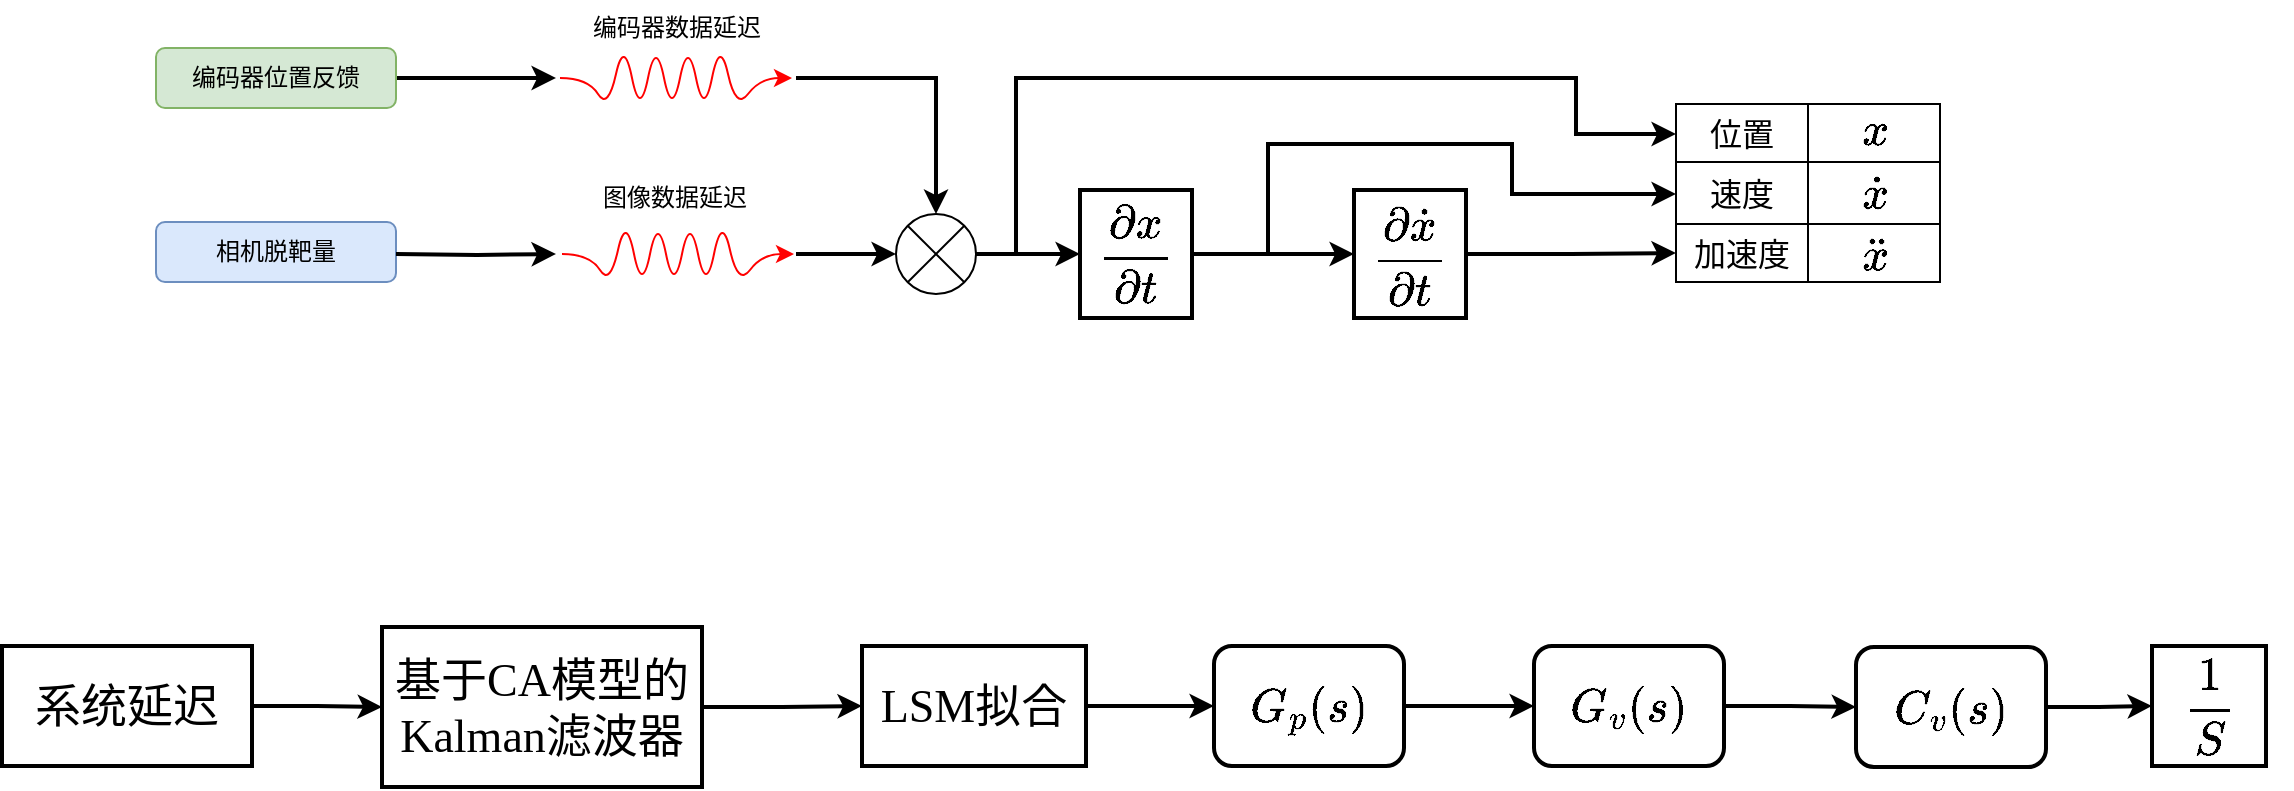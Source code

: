 <mxfile version="20.2.7" type="github">
  <diagram id="kPWaynz6aoJH5VI-K3gA" name="第 1 页">
    <mxGraphModel dx="91" dy="58" grid="1" gridSize="1" guides="1" tooltips="1" connect="1" arrows="1" fold="1" page="1" pageScale="1" pageWidth="1169" pageHeight="827" math="1" shadow="0">
      <root>
        <mxCell id="0" />
        <mxCell id="1" parent="0" />
        <mxCell id="ETjB2wZACqDURuIevtS6-5" value="" style="edgeStyle=orthogonalEdgeStyle;rounded=0;orthogonalLoop=1;jettySize=auto;html=1;strokeWidth=2;" edge="1" parent="1" source="ETjB2wZACqDURuIevtS6-1" target="ETjB2wZACqDURuIevtS6-4">
          <mxGeometry relative="1" as="geometry" />
        </mxCell>
        <mxCell id="ETjB2wZACqDURuIevtS6-1" value="编码器位置反馈" style="rounded=1;whiteSpace=wrap;html=1;fillColor=#d5e8d4;strokeColor=#82b366;" vertex="1" parent="1">
          <mxGeometry x="90" y="161" width="120" height="30" as="geometry" />
        </mxCell>
        <mxCell id="ETjB2wZACqDURuIevtS6-3" value="相机脱靶量" style="rounded=1;whiteSpace=wrap;html=1;fillColor=#dae8fc;strokeColor=#6c8ebf;" vertex="1" parent="1">
          <mxGeometry x="90" y="248" width="120" height="30" as="geometry" />
        </mxCell>
        <mxCell id="ETjB2wZACqDURuIevtS6-13" style="edgeStyle=orthogonalEdgeStyle;rounded=0;orthogonalLoop=1;jettySize=auto;html=1;exitX=1;exitY=0.5;exitDx=0;exitDy=0;entryX=0.5;entryY=0;entryDx=0;entryDy=0;entryPerimeter=0;strokeWidth=2;" edge="1" parent="1" source="ETjB2wZACqDURuIevtS6-4" target="ETjB2wZACqDURuIevtS6-14">
          <mxGeometry relative="1" as="geometry">
            <mxPoint x="487" y="250" as="targetPoint" />
          </mxGeometry>
        </mxCell>
        <mxCell id="ETjB2wZACqDURuIevtS6-4" value="" style="rounded=1;whiteSpace=wrap;html=1;strokeColor=none;" vertex="1" parent="1">
          <mxGeometry x="290" y="146" width="120" height="60" as="geometry" />
        </mxCell>
        <mxCell id="ETjB2wZACqDURuIevtS6-8" value="" style="curved=1;endArrow=classic;html=1;rounded=0;strokeColor=#FF0000;" edge="1" parent="1">
          <mxGeometry width="50" height="50" relative="1" as="geometry">
            <mxPoint x="292" y="176" as="sourcePoint" />
            <mxPoint x="408" y="176" as="targetPoint" />
            <Array as="points">
              <mxPoint x="306" y="176" />
              <mxPoint x="316" y="192" />
              <mxPoint x="324" y="156" />
              <mxPoint x="332" y="196" />
              <mxPoint x="340" y="156" />
              <mxPoint x="348" y="196" />
              <mxPoint x="356" y="156" />
              <mxPoint x="364" y="196" />
              <mxPoint x="372" y="156" />
              <mxPoint x="380" y="192" />
              <mxPoint x="392" y="176" />
            </Array>
          </mxGeometry>
        </mxCell>
        <mxCell id="ETjB2wZACqDURuIevtS6-10" value="" style="edgeStyle=orthogonalEdgeStyle;rounded=0;orthogonalLoop=1;jettySize=auto;html=1;strokeWidth=2;" edge="1" parent="1" target="ETjB2wZACqDURuIevtS6-11">
          <mxGeometry relative="1" as="geometry">
            <mxPoint x="210" y="264" as="sourcePoint" />
          </mxGeometry>
        </mxCell>
        <mxCell id="ETjB2wZACqDURuIevtS6-17" style="edgeStyle=orthogonalEdgeStyle;rounded=0;orthogonalLoop=1;jettySize=auto;html=1;exitX=1;exitY=0.5;exitDx=0;exitDy=0;entryX=0;entryY=0.5;entryDx=0;entryDy=0;entryPerimeter=0;strokeWidth=2;" edge="1" parent="1" source="ETjB2wZACqDURuIevtS6-11" target="ETjB2wZACqDURuIevtS6-14">
          <mxGeometry relative="1" as="geometry" />
        </mxCell>
        <mxCell id="ETjB2wZACqDURuIevtS6-11" value="" style="rounded=1;whiteSpace=wrap;html=1;strokeColor=none;" vertex="1" parent="1">
          <mxGeometry x="290" y="234" width="120" height="60" as="geometry" />
        </mxCell>
        <mxCell id="ETjB2wZACqDURuIevtS6-9" value="" style="curved=1;endArrow=classic;html=1;rounded=0;strokeColor=#FF0000;" edge="1" parent="1">
          <mxGeometry width="50" height="50" relative="1" as="geometry">
            <mxPoint x="293.0" y="264" as="sourcePoint" />
            <mxPoint x="409" y="264" as="targetPoint" />
            <Array as="points">
              <mxPoint x="307" y="264" />
              <mxPoint x="317" y="280" />
              <mxPoint x="325" y="244" />
              <mxPoint x="333" y="284" />
              <mxPoint x="341" y="244" />
              <mxPoint x="349" y="284" />
              <mxPoint x="357" y="244" />
              <mxPoint x="365" y="284" />
              <mxPoint x="373" y="244" />
              <mxPoint x="381" y="280" />
              <mxPoint x="393" y="264" />
            </Array>
          </mxGeometry>
        </mxCell>
        <mxCell id="ETjB2wZACqDURuIevtS6-23" value="" style="edgeStyle=orthogonalEdgeStyle;rounded=0;orthogonalLoop=1;jettySize=auto;html=1;fontFamily=微软雅黑;strokeWidth=2;" edge="1" parent="1" source="ETjB2wZACqDURuIevtS6-14" target="ETjB2wZACqDURuIevtS6-22">
          <mxGeometry relative="1" as="geometry" />
        </mxCell>
        <mxCell id="ETjB2wZACqDURuIevtS6-60" style="edgeStyle=orthogonalEdgeStyle;rounded=0;orthogonalLoop=1;jettySize=auto;html=1;exitX=1;exitY=0.5;exitDx=0;exitDy=0;exitPerimeter=0;entryX=0;entryY=0.5;entryDx=0;entryDy=0;fontFamily=微软雅黑;fontSize=23;strokeWidth=2;" edge="1" parent="1" source="ETjB2wZACqDURuIevtS6-14" target="ETjB2wZACqDURuIevtS6-25">
          <mxGeometry relative="1" as="geometry">
            <Array as="points">
              <mxPoint x="520" y="264" />
              <mxPoint x="520" y="176" />
              <mxPoint x="800" y="176" />
              <mxPoint x="800" y="204" />
              <mxPoint x="850" y="204" />
            </Array>
          </mxGeometry>
        </mxCell>
        <mxCell id="ETjB2wZACqDURuIevtS6-19" value="编码器数据延迟" style="text;html=1;resizable=0;autosize=1;align=center;verticalAlign=middle;points=[];fillColor=none;strokeColor=none;rounded=0;fontFamily=微软雅黑;" vertex="1" parent="1">
          <mxGeometry x="298.5" y="137" width="103" height="27" as="geometry" />
        </mxCell>
        <mxCell id="ETjB2wZACqDURuIevtS6-21" value="图像数据延迟" style="text;html=1;resizable=0;autosize=1;align=center;verticalAlign=middle;points=[];fillColor=none;strokeColor=none;rounded=0;fontFamily=微软雅黑;" vertex="1" parent="1">
          <mxGeometry x="303" y="222" width="91" height="27" as="geometry" />
        </mxCell>
        <mxCell id="ETjB2wZACqDURuIevtS6-43" value="" style="edgeStyle=orthogonalEdgeStyle;rounded=0;orthogonalLoop=1;jettySize=auto;html=1;fontFamily=微软雅黑;fontSize=23;strokeWidth=2;" edge="1" parent="1" source="ETjB2wZACqDURuIevtS6-22" target="ETjB2wZACqDURuIevtS6-42">
          <mxGeometry relative="1" as="geometry" />
        </mxCell>
        <mxCell id="ETjB2wZACqDURuIevtS6-61" style="edgeStyle=orthogonalEdgeStyle;rounded=0;orthogonalLoop=1;jettySize=auto;html=1;exitX=1;exitY=0.5;exitDx=0;exitDy=0;entryX=0;entryY=0.5;entryDx=0;entryDy=0;fontFamily=微软雅黑;fontSize=23;strokeWidth=2;" edge="1" parent="1" source="ETjB2wZACqDURuIevtS6-22" target="ETjB2wZACqDURuIevtS6-29">
          <mxGeometry relative="1" as="geometry">
            <Array as="points">
              <mxPoint x="646" y="264" />
              <mxPoint x="646" y="209" />
              <mxPoint x="768" y="209" />
              <mxPoint x="768" y="234" />
              <mxPoint x="850" y="234" />
            </Array>
          </mxGeometry>
        </mxCell>
        <mxCell id="ETjB2wZACqDURuIevtS6-22" value="\[\frac{{\partial x}}{{\partial t}}\]" style="whiteSpace=wrap;html=1;verticalAlign=middle;fontSize=23;fontFamily=Times New Roman;fontStyle=1;strokeWidth=2;" vertex="1" parent="1">
          <mxGeometry x="552" y="232" width="56" height="64" as="geometry" />
        </mxCell>
        <mxCell id="ETjB2wZACqDURuIevtS6-58" style="edgeStyle=orthogonalEdgeStyle;rounded=0;orthogonalLoop=1;jettySize=auto;html=1;exitX=1;exitY=0.5;exitDx=0;exitDy=0;fontFamily=微软雅黑;fontSize=23;entryX=0;entryY=0.5;entryDx=0;entryDy=0;strokeWidth=2;" edge="1" parent="1" source="ETjB2wZACqDURuIevtS6-42" target="ETjB2wZACqDURuIevtS6-33">
          <mxGeometry relative="1" as="geometry">
            <mxPoint x="786.0" y="263.0" as="targetPoint" />
          </mxGeometry>
        </mxCell>
        <mxCell id="ETjB2wZACqDURuIevtS6-42" value="\[\frac{{\partial \dot x}}{{\partial t}}\]" style="rounded=0;whiteSpace=wrap;html=1;fontSize=23;fontFamily=Times New Roman;fontStyle=1;strokeWidth=2;" vertex="1" parent="1">
          <mxGeometry x="689" y="232" width="56" height="64" as="geometry" />
        </mxCell>
        <mxCell id="ETjB2wZACqDURuIevtS6-54" value="" style="group" vertex="1" connectable="0" parent="1">
          <mxGeometry x="850" y="181" width="154.5" height="103" as="geometry" />
        </mxCell>
        <mxCell id="ETjB2wZACqDURuIevtS6-24" value="" style="shape=table;whiteSpace=wrap;startSize=0;container=1;collapsible=0;childLayout=tableLayout;fontFamily=微软雅黑;fontSize=16;strokeColor=default;html=1;" vertex="1" parent="ETjB2wZACqDURuIevtS6-54">
          <mxGeometry y="8" width="132" height="89" as="geometry" />
        </mxCell>
        <mxCell id="ETjB2wZACqDURuIevtS6-25" value="" style="shape=tableRow;horizontal=0;startSize=0;swimlaneHead=0;swimlaneBody=0;top=0;left=0;bottom=0;right=0;collapsible=0;dropTarget=0;fillColor=none;points=[[0,0.5],[1,0.5]];portConstraint=eastwest;fontFamily=Times New Roman;fontSize=23;strokeColor=default;" vertex="1" parent="ETjB2wZACqDURuIevtS6-24">
          <mxGeometry width="132" height="29" as="geometry" />
        </mxCell>
        <mxCell id="ETjB2wZACqDURuIevtS6-26" value="位置" style="shape=partialRectangle;html=1;whiteSpace=wrap;connectable=0;fillColor=none;top=0;left=0;bottom=0;right=0;overflow=hidden;fontFamily=Times New Roman;fontSize=16;strokeColor=default;" vertex="1" parent="ETjB2wZACqDURuIevtS6-25">
          <mxGeometry width="66" height="29" as="geometry">
            <mxRectangle width="66" height="29" as="alternateBounds" />
          </mxGeometry>
        </mxCell>
        <mxCell id="ETjB2wZACqDURuIevtS6-27" value="" style="shape=partialRectangle;html=1;whiteSpace=wrap;connectable=0;fillColor=none;top=0;left=0;bottom=0;right=0;overflow=hidden;fontFamily=Times New Roman;fontSize=16;strokeColor=default;verticalAlign=middle;labelPosition=center;verticalLabelPosition=middle;align=center;" vertex="1" parent="ETjB2wZACqDURuIevtS6-25">
          <mxGeometry x="66" width="66" height="29" as="geometry">
            <mxRectangle width="66" height="29" as="alternateBounds" />
          </mxGeometry>
        </mxCell>
        <mxCell id="ETjB2wZACqDURuIevtS6-29" value="" style="shape=tableRow;horizontal=0;startSize=0;swimlaneHead=0;swimlaneBody=0;top=0;left=0;bottom=0;right=0;collapsible=0;dropTarget=0;fillColor=none;points=[[0,0.5],[1,0.5]];portConstraint=eastwest;fontFamily=Times New Roman;fontSize=23;strokeColor=default;" vertex="1" parent="ETjB2wZACqDURuIevtS6-24">
          <mxGeometry y="29" width="132" height="31" as="geometry" />
        </mxCell>
        <mxCell id="ETjB2wZACqDURuIevtS6-30" value="速度" style="shape=partialRectangle;html=1;whiteSpace=wrap;connectable=0;fillColor=none;top=0;left=0;bottom=0;right=0;overflow=hidden;fontFamily=Times New Roman;fontSize=16;strokeColor=default;" vertex="1" parent="ETjB2wZACqDURuIevtS6-29">
          <mxGeometry width="66" height="31" as="geometry">
            <mxRectangle width="66" height="31" as="alternateBounds" />
          </mxGeometry>
        </mxCell>
        <mxCell id="ETjB2wZACqDURuIevtS6-31" value="" style="shape=partialRectangle;html=1;whiteSpace=wrap;connectable=0;fillColor=none;top=0;left=0;bottom=0;right=0;overflow=hidden;fontFamily=Times New Roman;fontSize=23;strokeColor=default;" vertex="1" parent="ETjB2wZACqDURuIevtS6-29">
          <mxGeometry x="66" width="66" height="31" as="geometry">
            <mxRectangle width="66" height="31" as="alternateBounds" />
          </mxGeometry>
        </mxCell>
        <mxCell id="ETjB2wZACqDURuIevtS6-33" value="" style="shape=tableRow;horizontal=0;startSize=0;swimlaneHead=0;swimlaneBody=0;top=0;left=0;bottom=0;right=0;collapsible=0;dropTarget=0;fillColor=none;points=[[0,0.5],[1,0.5]];portConstraint=eastwest;fontFamily=Times New Roman;fontSize=23;strokeColor=default;" vertex="1" parent="ETjB2wZACqDURuIevtS6-24">
          <mxGeometry y="60" width="132" height="29" as="geometry" />
        </mxCell>
        <mxCell id="ETjB2wZACqDURuIevtS6-34" value="加速度" style="shape=partialRectangle;html=1;whiteSpace=wrap;connectable=0;fillColor=none;top=0;left=0;bottom=0;right=0;overflow=hidden;fontFamily=Times New Roman;fontSize=16;strokeColor=default;" vertex="1" parent="ETjB2wZACqDURuIevtS6-33">
          <mxGeometry width="66" height="29" as="geometry">
            <mxRectangle width="66" height="29" as="alternateBounds" />
          </mxGeometry>
        </mxCell>
        <mxCell id="ETjB2wZACqDURuIevtS6-35" value="" style="shape=partialRectangle;html=1;whiteSpace=wrap;connectable=0;fillColor=none;top=0;left=0;bottom=0;right=0;overflow=hidden;fontFamily=Times New Roman;fontSize=23;strokeColor=default;" vertex="1" parent="ETjB2wZACqDURuIevtS6-33">
          <mxGeometry x="66" width="66" height="29" as="geometry">
            <mxRectangle width="66" height="29" as="alternateBounds" />
          </mxGeometry>
        </mxCell>
        <mxCell id="ETjB2wZACqDURuIevtS6-53" value="" style="group" vertex="1" connectable="0" parent="ETjB2wZACqDURuIevtS6-54">
          <mxGeometry x="42.5" width="112" height="103" as="geometry" />
        </mxCell>
        <mxCell id="ETjB2wZACqDURuIevtS6-41" value="&lt;span style=&quot;font-family: &amp;quot;Times New Roman&amp;quot;;&quot;&gt;\[\ddot x\]&lt;/span&gt;" style="text;html=1;resizable=0;autosize=1;align=center;verticalAlign=middle;points=[];fillColor=none;strokeColor=none;rounded=0;fontFamily=微软雅黑;fontSize=23;" vertex="1" parent="ETjB2wZACqDURuIevtS6-53">
          <mxGeometry y="62" width="112" height="41" as="geometry" />
        </mxCell>
        <mxCell id="ETjB2wZACqDURuIevtS6-51" value="&lt;span style=&quot;font-family: &amp;quot;Times New Roman&amp;quot;; font-size: 23px;&quot;&gt;\[\dot x\]&lt;/span&gt;" style="text;html=1;resizable=0;autosize=1;align=center;verticalAlign=middle;points=[];fillColor=none;strokeColor=none;rounded=0;fontFamily=微软雅黑;fontSize=16;" vertex="1" parent="ETjB2wZACqDURuIevtS6-53">
          <mxGeometry x="6" y="32" width="100" height="41" as="geometry" />
        </mxCell>
        <mxCell id="ETjB2wZACqDURuIevtS6-52" value="&lt;span style=&quot;font-family: &amp;quot;Times New Roman&amp;quot;;&quot;&gt;&lt;font style=&quot;font-size: 23px;&quot;&gt;\[x\]&lt;/font&gt;&lt;/span&gt;" style="text;html=1;resizable=0;autosize=1;align=center;verticalAlign=middle;points=[];fillColor=none;strokeColor=none;rounded=0;fontFamily=微软雅黑;fontSize=16;" vertex="1" parent="ETjB2wZACqDURuIevtS6-53">
          <mxGeometry x="26.5" width="59" height="41" as="geometry" />
        </mxCell>
        <mxCell id="ETjB2wZACqDURuIevtS6-63" value="" style="group;strokeWidth=1;strokeColor=none;" vertex="1" connectable="0" parent="1">
          <mxGeometry x="460" y="244" width="40" height="40" as="geometry" />
        </mxCell>
        <mxCell id="ETjB2wZACqDURuIevtS6-14" value="" style="verticalLabelPosition=bottom;verticalAlign=top;html=1;shape=mxgraph.flowchart.or;strokeColor=default;" vertex="1" parent="ETjB2wZACqDURuIevtS6-63">
          <mxGeometry width="40" height="40" as="geometry" />
        </mxCell>
        <mxCell id="ETjB2wZACqDURuIevtS6-15" value="" style="shape=image;html=1;verticalAlign=top;verticalLabelPosition=bottom;labelBackgroundColor=#ffffff;imageAspect=0;aspect=fixed;image=https://cdn3.iconfinder.com/data/icons/user-interface-169/32/plus-128.png;strokeColor=default;" vertex="1" parent="ETjB2wZACqDURuIevtS6-63">
          <mxGeometry x="10" width="20" height="20" as="geometry" />
        </mxCell>
        <mxCell id="ETjB2wZACqDURuIevtS6-16" value="" style="shape=image;html=1;verticalAlign=top;verticalLabelPosition=bottom;labelBackgroundColor=#ffffff;imageAspect=0;aspect=fixed;image=https://cdn3.iconfinder.com/data/icons/user-interface-169/32/plus-128.png;strokeColor=default;" vertex="1" parent="ETjB2wZACqDURuIevtS6-63">
          <mxGeometry y="10" width="20" height="20" as="geometry" />
        </mxCell>
        <mxCell id="ETjB2wZACqDURuIevtS6-66" value="" style="edgeStyle=orthogonalEdgeStyle;rounded=0;orthogonalLoop=1;jettySize=auto;html=1;fontFamily=微软雅黑;fontSize=23;strokeColor=#000000;strokeWidth=2;" edge="1" parent="1" source="ETjB2wZACqDURuIevtS6-64" target="ETjB2wZACqDURuIevtS6-65">
          <mxGeometry relative="1" as="geometry" />
        </mxCell>
        <mxCell id="ETjB2wZACqDURuIevtS6-64" value="系统延迟" style="rounded=0;whiteSpace=wrap;html=1;fontFamily=微软雅黑;fontSize=23;strokeColor=default;strokeWidth=2;" vertex="1" parent="1">
          <mxGeometry x="13" y="460" width="125" height="60" as="geometry" />
        </mxCell>
        <mxCell id="ETjB2wZACqDURuIevtS6-68" value="" style="edgeStyle=orthogonalEdgeStyle;rounded=0;orthogonalLoop=1;jettySize=auto;html=1;fontFamily=微软雅黑;fontSize=23;strokeColor=#000000;strokeWidth=2;" edge="1" parent="1" source="ETjB2wZACqDURuIevtS6-65" target="ETjB2wZACqDURuIevtS6-67">
          <mxGeometry relative="1" as="geometry" />
        </mxCell>
        <mxCell id="ETjB2wZACqDURuIevtS6-65" value="基于CA模型的Kalman滤波器" style="rounded=0;whiteSpace=wrap;html=1;fontFamily=Times New Roman;fontSize=23;strokeColor=default;strokeWidth=2;" vertex="1" parent="1">
          <mxGeometry x="203" y="450.5" width="160" height="80" as="geometry" />
        </mxCell>
        <mxCell id="ETjB2wZACqDURuIevtS6-70" value="\[{G_p}(s)\]" style="rounded=1;whiteSpace=wrap;html=1;fontFamily=Times New Roman;fontSize=23;strokeColor=default;strokeWidth=2;" vertex="1" parent="1">
          <mxGeometry x="619" y="460" width="95" height="60" as="geometry" />
        </mxCell>
        <mxCell id="ETjB2wZACqDURuIevtS6-76" value="" style="edgeStyle=orthogonalEdgeStyle;rounded=0;orthogonalLoop=1;jettySize=auto;html=1;fontFamily=Times New Roman;fontSize=23;strokeColor=#000000;strokeWidth=2;" edge="1" parent="1" source="ETjB2wZACqDURuIevtS6-73" target="ETjB2wZACqDURuIevtS6-75">
          <mxGeometry relative="1" as="geometry" />
        </mxCell>
        <mxCell id="ETjB2wZACqDURuIevtS6-73" value="\[{G_v}(s)\]" style="rounded=1;whiteSpace=wrap;html=1;fontFamily=Times New Roman;fontSize=23;strokeColor=default;strokeWidth=2;" vertex="1" parent="1">
          <mxGeometry x="779" y="460" width="95" height="60" as="geometry" />
        </mxCell>
        <mxCell id="ETjB2wZACqDURuIevtS6-82" style="edgeStyle=orthogonalEdgeStyle;rounded=0;orthogonalLoop=1;jettySize=auto;html=1;exitX=1;exitY=0.5;exitDx=0;exitDy=0;entryX=0;entryY=0.5;entryDx=0;entryDy=0;fontFamily=Times New Roman;fontSize=23;strokeColor=#000000;strokeWidth=2;" edge="1" parent="1" source="ETjB2wZACqDURuIevtS6-75" target="ETjB2wZACqDURuIevtS6-81">
          <mxGeometry relative="1" as="geometry" />
        </mxCell>
        <mxCell id="ETjB2wZACqDURuIevtS6-75" value="\[{C_v}(s)\]" style="rounded=1;whiteSpace=wrap;html=1;fontFamily=Times New Roman;fontSize=23;strokeColor=default;strokeWidth=2;" vertex="1" parent="1">
          <mxGeometry x="940" y="460.5" width="95" height="60" as="geometry" />
        </mxCell>
        <mxCell id="ETjB2wZACqDURuIevtS6-77" style="edgeStyle=orthogonalEdgeStyle;rounded=0;orthogonalLoop=1;jettySize=auto;html=1;exitX=1;exitY=0.5;exitDx=0;exitDy=0;entryX=0;entryY=0.5;entryDx=0;entryDy=0;fontFamily=Times New Roman;fontSize=23;strokeColor=#000000;strokeWidth=2;startArrow=none;" edge="1" parent="1" source="ETjB2wZACqDURuIevtS6-67" target="ETjB2wZACqDURuIevtS6-70">
          <mxGeometry relative="1" as="geometry">
            <mxPoint x="524" y="490.5" as="sourcePoint" />
            <mxPoint x="600" y="490.5" as="targetPoint" />
          </mxGeometry>
        </mxCell>
        <mxCell id="ETjB2wZACqDURuIevtS6-78" value="" style="edgeStyle=orthogonalEdgeStyle;rounded=0;orthogonalLoop=1;jettySize=auto;html=1;fontFamily=Times New Roman;fontSize=23;strokeColor=#000000;strokeWidth=2;exitX=1;exitY=0.5;exitDx=0;exitDy=0;entryX=0;entryY=0.5;entryDx=0;entryDy=0;" edge="1" parent="1" source="ETjB2wZACqDURuIevtS6-70" target="ETjB2wZACqDURuIevtS6-73">
          <mxGeometry relative="1" as="geometry">
            <mxPoint x="657" y="533" as="sourcePoint" />
            <mxPoint x="723" y="533" as="targetPoint" />
          </mxGeometry>
        </mxCell>
        <mxCell id="ETjB2wZACqDURuIevtS6-67" value="LSM拟合" style="rounded=0;whiteSpace=wrap;html=1;fontFamily=微软雅黑;fontSize=23;strokeColor=default;strokeWidth=2;" vertex="1" parent="1">
          <mxGeometry x="443" y="460" width="112" height="60" as="geometry" />
        </mxCell>
        <mxCell id="ETjB2wZACqDURuIevtS6-81" value="\[\frac{1}{S}\]" style="rounded=0;whiteSpace=wrap;html=1;fontFamily=Times New Roman;fontSize=23;strokeColor=default;strokeWidth=2;" vertex="1" parent="1">
          <mxGeometry x="1088" y="460" width="57" height="60" as="geometry" />
        </mxCell>
      </root>
    </mxGraphModel>
  </diagram>
</mxfile>
